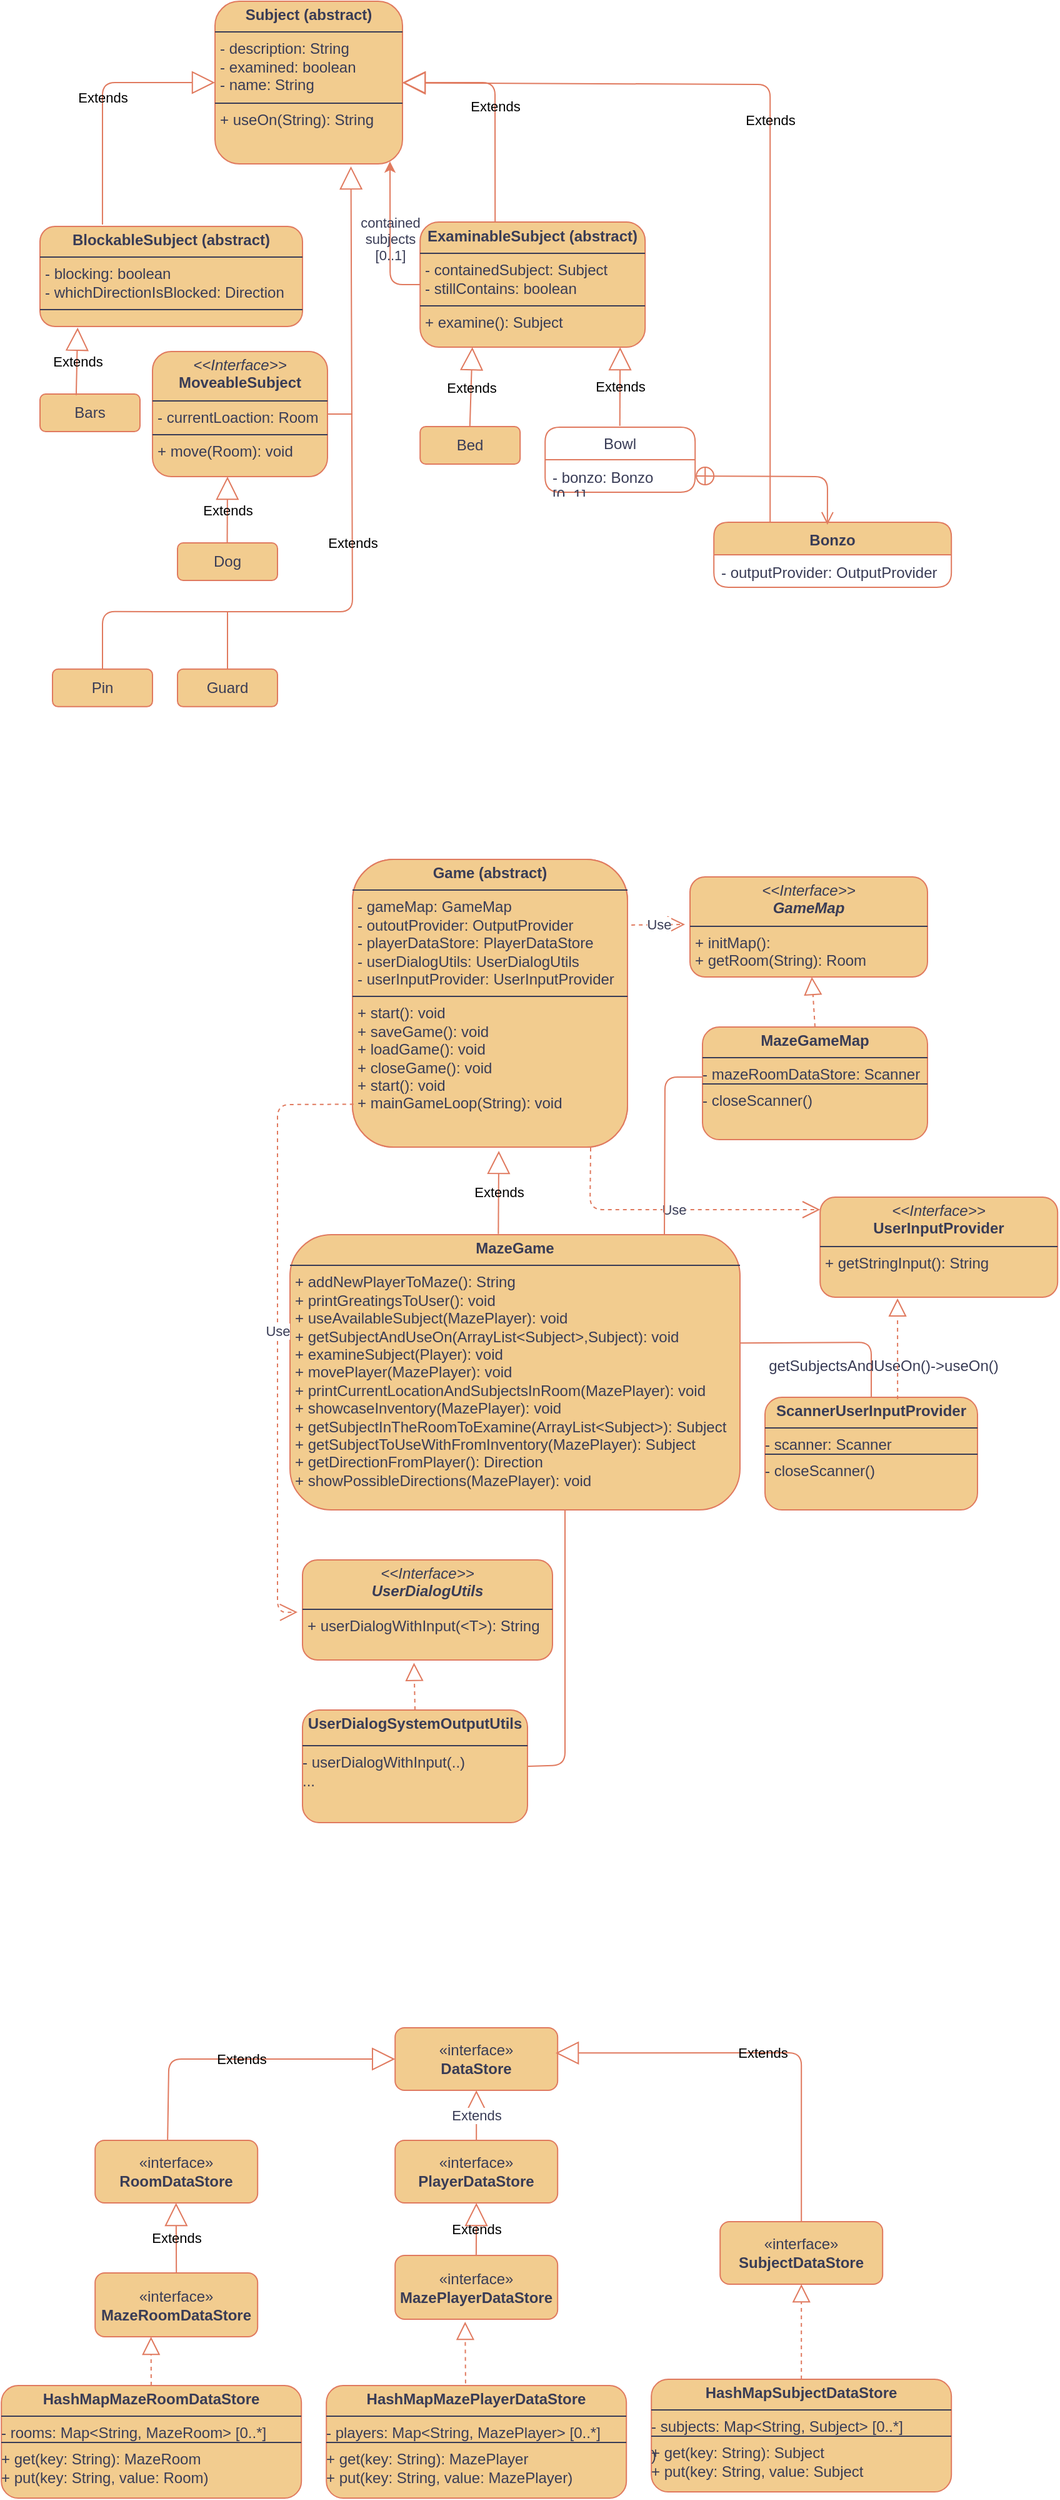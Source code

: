 <mxfile version="24.4.13" type="github">
  <diagram name="Page-1" id="AXgZJmAVB9x7k6VPBPpo">
    <mxGraphModel dx="1659" dy="885" grid="1" gridSize="10" guides="1" tooltips="1" connect="1" arrows="1" fold="1" page="1" pageScale="1" pageWidth="1169" pageHeight="827" math="0" shadow="0">
      <root>
        <mxCell id="0" />
        <mxCell id="1" parent="0" />
        <mxCell id="vj8tvU9fs9zhO4dunw9U-1" value="&lt;p style=&quot;margin:0px;margin-top:4px;text-align:center;&quot;&gt;&lt;b&gt;Subject (abstract)&lt;/b&gt;&lt;br&gt;&lt;/p&gt;&lt;hr size=&quot;1&quot; style=&quot;border-style:solid;&quot;&gt;&lt;p style=&quot;margin:0px;margin-left:4px;&quot;&gt;- description: String&lt;br&gt;- examined: boolean&lt;/p&gt;&lt;p style=&quot;margin:0px;margin-left:4px;&quot;&gt;- name: String&lt;br&gt;&lt;/p&gt;&lt;hr size=&quot;1&quot; style=&quot;border-style:solid;&quot;&gt;&lt;p style=&quot;margin:0px;margin-left:4px;&quot;&gt;+ useOn(String): String&lt;br&gt;&lt;br&gt;&lt;/p&gt;" style="verticalAlign=top;align=left;overflow=fill;html=1;whiteSpace=wrap;rounded=1;labelBackgroundColor=none;fillColor=#F2CC8F;strokeColor=#E07A5F;fontColor=#393C56;" vertex="1" parent="1">
          <mxGeometry x="390" y="170" width="150" height="130" as="geometry" />
        </mxCell>
        <mxCell id="vj8tvU9fs9zhO4dunw9U-2" value="&lt;p style=&quot;margin:0px;margin-top:4px;text-align:center;&quot;&gt;&lt;b&gt;BlockableSubject &lt;/b&gt;&lt;b&gt;(abstract)&lt;/b&gt;&lt;/p&gt;&lt;hr size=&quot;1&quot; style=&quot;border-style:solid;&quot;&gt;&lt;p style=&quot;margin:0px;margin-left:4px;&quot;&gt;- blocking: boolean&lt;br&gt;- whichDirectionIsBlocked: Direction&lt;/p&gt;&lt;hr size=&quot;1&quot; style=&quot;border-style:solid;&quot;&gt;&lt;p style=&quot;margin:0px;margin-left:4px;&quot;&gt;&lt;br&gt;&lt;/p&gt;" style="verticalAlign=top;align=left;overflow=fill;html=1;whiteSpace=wrap;rounded=1;labelBackgroundColor=none;fillColor=#F2CC8F;strokeColor=#E07A5F;fontColor=#393C56;" vertex="1" parent="1">
          <mxGeometry x="250" y="350" width="210" height="80" as="geometry" />
        </mxCell>
        <mxCell id="vj8tvU9fs9zhO4dunw9U-3" value="Extends" style="endArrow=block;endSize=16;endFill=0;html=1;rounded=1;entryX=0;entryY=0.5;entryDx=0;entryDy=0;exitX=0.238;exitY=-0.018;exitDx=0;exitDy=0;exitPerimeter=0;labelBackgroundColor=none;strokeColor=#E07A5F;fontColor=default;" edge="1" parent="1" source="vj8tvU9fs9zhO4dunw9U-2" target="vj8tvU9fs9zhO4dunw9U-1">
          <mxGeometry width="160" relative="1" as="geometry">
            <mxPoint x="320" y="340" as="sourcePoint" />
            <mxPoint x="680" y="340" as="targetPoint" />
            <Array as="points">
              <mxPoint x="300" y="235" />
            </Array>
          </mxGeometry>
        </mxCell>
        <mxCell id="vj8tvU9fs9zhO4dunw9U-4" value="Bars" style="html=1;whiteSpace=wrap;rounded=1;labelBackgroundColor=none;fillColor=#F2CC8F;strokeColor=#E07A5F;fontColor=#393C56;" vertex="1" parent="1">
          <mxGeometry x="250" y="484" width="80" height="30" as="geometry" />
        </mxCell>
        <mxCell id="vj8tvU9fs9zhO4dunw9U-5" value="Dog" style="html=1;whiteSpace=wrap;rounded=1;labelBackgroundColor=none;fillColor=#F2CC8F;strokeColor=#E07A5F;fontColor=#393C56;" vertex="1" parent="1">
          <mxGeometry x="360" y="603" width="80" height="30" as="geometry" />
        </mxCell>
        <mxCell id="vj8tvU9fs9zhO4dunw9U-6" value="Extends" style="endArrow=block;endSize=16;endFill=0;html=1;rounded=1;exitX=0.362;exitY=0.028;exitDx=0;exitDy=0;entryX=0.191;entryY=1.011;entryDx=0;entryDy=0;entryPerimeter=0;exitPerimeter=0;labelBackgroundColor=none;strokeColor=#E07A5F;fontColor=default;" edge="1" parent="1" source="vj8tvU9fs9zhO4dunw9U-4">
          <mxGeometry width="160" relative="1" as="geometry">
            <mxPoint x="289.77" y="484" as="sourcePoint" />
            <mxPoint x="280.11" y="430.88" as="targetPoint" />
          </mxGeometry>
        </mxCell>
        <mxCell id="vj8tvU9fs9zhO4dunw9U-7" value="Extends" style="endArrow=block;endSize=16;endFill=0;html=1;rounded=1;exitX=0.5;exitY=0;exitDx=0;exitDy=0;entryX=0.191;entryY=1.011;entryDx=0;entryDy=0;entryPerimeter=0;labelBackgroundColor=none;strokeColor=#E07A5F;fontColor=default;" edge="1" parent="1">
          <mxGeometry width="160" relative="1" as="geometry">
            <mxPoint x="399.77" y="603" as="sourcePoint" />
            <mxPoint x="400" y="550" as="targetPoint" />
          </mxGeometry>
        </mxCell>
        <mxCell id="vj8tvU9fs9zhO4dunw9U-8" value="&lt;p style=&quot;margin:0px;margin-top:4px;text-align:center;&quot;&gt;&lt;b&gt;ExaminableSubject &lt;/b&gt;&lt;b&gt;(abstract)&lt;/b&gt;&lt;/p&gt;&lt;hr size=&quot;1&quot; style=&quot;border-style:solid;&quot;&gt;&lt;p style=&quot;margin:0px;margin-left:4px;&quot;&gt;- containedSubject: Subject&lt;br&gt;- stillContains: boolean&lt;/p&gt;&lt;hr size=&quot;1&quot; style=&quot;border-style:solid;&quot;&gt;&lt;p style=&quot;margin:0px;margin-left:4px;&quot;&gt;+ examine(): Subject&lt;br&gt;&lt;/p&gt;" style="verticalAlign=top;align=left;overflow=fill;html=1;whiteSpace=wrap;rounded=1;labelBackgroundColor=none;fillColor=#F2CC8F;strokeColor=#E07A5F;fontColor=#393C56;" vertex="1" parent="1">
          <mxGeometry x="554.1" y="346.5" width="180" height="100" as="geometry" />
        </mxCell>
        <mxCell id="vj8tvU9fs9zhO4dunw9U-9" value="Extends" style="endArrow=block;endSize=16;endFill=0;html=1;rounded=1;exitX=0.238;exitY=-0.018;exitDx=0;exitDy=0;exitPerimeter=0;labelBackgroundColor=none;strokeColor=#E07A5F;fontColor=default;" edge="1" parent="1" target="vj8tvU9fs9zhO4dunw9U-1">
          <mxGeometry width="160" relative="1" as="geometry">
            <mxPoint x="614.1" y="346.5" as="sourcePoint" />
            <mxPoint x="574.1" y="231.5" as="targetPoint" />
            <Array as="points">
              <mxPoint x="614" y="235" />
            </Array>
          </mxGeometry>
        </mxCell>
        <mxCell id="vj8tvU9fs9zhO4dunw9U-10" value="Bed" style="html=1;whiteSpace=wrap;rounded=1;labelBackgroundColor=none;fillColor=#F2CC8F;strokeColor=#E07A5F;fontColor=#393C56;" vertex="1" parent="1">
          <mxGeometry x="554.1" y="510" width="80" height="30" as="geometry" />
        </mxCell>
        <mxCell id="vj8tvU9fs9zhO4dunw9U-11" value="Extends" style="endArrow=block;endSize=16;endFill=0;html=1;rounded=1;exitX=0.5;exitY=0;exitDx=0;exitDy=0;entryX=0.232;entryY=1;entryDx=0;entryDy=0;entryPerimeter=0;labelBackgroundColor=none;strokeColor=#E07A5F;fontColor=default;" edge="1" parent="1" target="vj8tvU9fs9zhO4dunw9U-8">
          <mxGeometry width="160" relative="1" as="geometry">
            <mxPoint x="593.87" y="510.5" as="sourcePoint" />
            <mxPoint x="594.1" y="457.5" as="targetPoint" />
          </mxGeometry>
        </mxCell>
        <mxCell id="vj8tvU9fs9zhO4dunw9U-16" value="Extends" style="endArrow=block;endSize=16;endFill=0;html=1;rounded=1;exitX=0.5;exitY=0;exitDx=0;exitDy=0;labelBackgroundColor=none;strokeColor=#E07A5F;fontColor=default;" edge="1" parent="1">
          <mxGeometry width="160" relative="1" as="geometry">
            <mxPoint x="713.87" y="509.5" as="sourcePoint" />
            <mxPoint x="714.1" y="446.5" as="targetPoint" />
          </mxGeometry>
        </mxCell>
        <mxCell id="vj8tvU9fs9zhO4dunw9U-17" value="Bowl" style="swimlane;fontStyle=0;childLayout=stackLayout;horizontal=1;startSize=26;fillColor=none;horizontalStack=0;resizeParent=1;resizeParentMax=0;resizeLast=0;collapsible=1;marginBottom=0;whiteSpace=wrap;html=1;rounded=1;labelBackgroundColor=none;strokeColor=#E07A5F;fontColor=#393C56;" vertex="1" parent="1">
          <mxGeometry x="654.1" y="510.5" width="120" height="52" as="geometry">
            <mxRectangle x="380" y="444" width="70" height="30" as="alternateBounds" />
          </mxGeometry>
        </mxCell>
        <mxCell id="vj8tvU9fs9zhO4dunw9U-18" value="- bonzo: Bonzo [0..1]" style="text;strokeColor=none;fillColor=none;align=left;verticalAlign=top;spacingLeft=4;spacingRight=4;overflow=hidden;rotatable=0;points=[[0,0.5],[1,0.5]];portConstraint=eastwest;whiteSpace=wrap;html=1;rounded=1;labelBackgroundColor=none;fontColor=#393C56;" vertex="1" parent="vj8tvU9fs9zhO4dunw9U-17">
          <mxGeometry y="26" width="120" height="26" as="geometry" />
        </mxCell>
        <mxCell id="vj8tvU9fs9zhO4dunw9U-23" value="Bonzo" style="swimlane;fontStyle=1;align=center;verticalAlign=top;childLayout=stackLayout;horizontal=1;startSize=26;horizontalStack=0;resizeParent=1;resizeParentMax=0;resizeLast=0;collapsible=1;marginBottom=0;whiteSpace=wrap;html=1;rounded=1;labelBackgroundColor=none;fillColor=#F2CC8F;strokeColor=#E07A5F;fontColor=#393C56;" vertex="1" parent="1">
          <mxGeometry x="789.1" y="586.5" width="190" height="52" as="geometry">
            <mxRectangle x="549.1" y="426.5" width="70" height="30" as="alternateBounds" />
          </mxGeometry>
        </mxCell>
        <mxCell id="vj8tvU9fs9zhO4dunw9U-24" value="- outputProvider: OutputProvider" style="text;strokeColor=none;fillColor=none;align=left;verticalAlign=top;spacingLeft=4;spacingRight=4;overflow=hidden;rotatable=0;points=[[0,0.5],[1,0.5]];portConstraint=eastwest;whiteSpace=wrap;html=1;rounded=1;labelBackgroundColor=none;fontColor=#393C56;" vertex="1" parent="vj8tvU9fs9zhO4dunw9U-23">
          <mxGeometry y="26" width="190" height="26" as="geometry" />
        </mxCell>
        <mxCell id="vj8tvU9fs9zhO4dunw9U-28" value="" style="endArrow=open;startArrow=circlePlus;endFill=0;startFill=0;endSize=8;html=1;rounded=1;exitX=1;exitY=0.5;exitDx=0;exitDy=0;entryX=0.478;entryY=0.039;entryDx=0;entryDy=0;entryPerimeter=0;labelBackgroundColor=none;strokeColor=#E07A5F;fontColor=default;" edge="1" parent="1" source="vj8tvU9fs9zhO4dunw9U-18" target="vj8tvU9fs9zhO4dunw9U-23">
          <mxGeometry width="160" relative="1" as="geometry">
            <mxPoint x="334.1" y="616.5" as="sourcePoint" />
            <mxPoint x="494.1" y="616.5" as="targetPoint" />
            <Array as="points">
              <mxPoint x="880" y="550" />
            </Array>
          </mxGeometry>
        </mxCell>
        <mxCell id="vj8tvU9fs9zhO4dunw9U-29" value="Extends" style="endArrow=block;endSize=16;endFill=0;html=1;rounded=1;exitX=0.238;exitY=-0.018;exitDx=0;exitDy=0;exitPerimeter=0;labelBackgroundColor=none;strokeColor=#E07A5F;fontColor=default;" edge="1" parent="1" target="vj8tvU9fs9zhO4dunw9U-1">
          <mxGeometry width="160" relative="1" as="geometry">
            <mxPoint x="834.1" y="586.5" as="sourcePoint" />
            <mxPoint x="574.1" y="231.5" as="targetPoint" />
            <Array as="points">
              <mxPoint x="834.1" y="236.5" />
            </Array>
          </mxGeometry>
        </mxCell>
        <mxCell id="vj8tvU9fs9zhO4dunw9U-30" value="" style="endArrow=classic;html=1;rounded=1;exitX=0;exitY=0.5;exitDx=0;exitDy=0;entryX=0.706;entryY=1.012;entryDx=0;entryDy=0;entryPerimeter=0;labelBackgroundColor=none;strokeColor=#E07A5F;fontColor=default;" edge="1" parent="1" source="vj8tvU9fs9zhO4dunw9U-8">
          <mxGeometry relative="1" as="geometry">
            <mxPoint x="494.1" y="326.5" as="sourcePoint" />
            <mxPoint x="530.0" y="298.06" as="targetPoint" />
            <Array as="points">
              <mxPoint x="530.1" y="396.5" />
            </Array>
          </mxGeometry>
        </mxCell>
        <mxCell id="vj8tvU9fs9zhO4dunw9U-31" value="contained&lt;br&gt;subjects&lt;br&gt;[0..1]" style="edgeLabel;resizable=0;html=1;;align=center;verticalAlign=middle;rounded=1;labelBackgroundColor=none;fontColor=#393C56;" connectable="0" vertex="1" parent="vj8tvU9fs9zhO4dunw9U-30">
          <mxGeometry relative="1" as="geometry" />
        </mxCell>
        <mxCell id="vj8tvU9fs9zhO4dunw9U-32" value="Pin" style="html=1;whiteSpace=wrap;rounded=1;labelBackgroundColor=none;fillColor=#F2CC8F;strokeColor=#E07A5F;fontColor=#393C56;" vertex="1" parent="1">
          <mxGeometry x="260" y="703.92" width="80" height="30" as="geometry" />
        </mxCell>
        <mxCell id="vj8tvU9fs9zhO4dunw9U-33" value="Extends" style="endArrow=block;endSize=16;endFill=0;html=1;rounded=1;entryX=0.725;entryY=1.015;entryDx=0;entryDy=0;entryPerimeter=0;labelBackgroundColor=none;strokeColor=#E07A5F;fontColor=default;" edge="1" parent="1" source="vj8tvU9fs9zhO4dunw9U-32" target="vj8tvU9fs9zhO4dunw9U-1">
          <mxGeometry width="160" relative="1" as="geometry">
            <mxPoint x="300" y="697.92" as="sourcePoint" />
            <mxPoint x="468.45" y="350.0" as="targetPoint" />
            <Array as="points">
              <mxPoint x="300" y="657.92" />
              <mxPoint x="500" y="658" />
            </Array>
          </mxGeometry>
        </mxCell>
        <mxCell id="vj8tvU9fs9zhO4dunw9U-34" value="Guard" style="html=1;whiteSpace=wrap;rounded=1;labelBackgroundColor=none;fillColor=#F2CC8F;strokeColor=#E07A5F;fontColor=#393C56;" vertex="1" parent="1">
          <mxGeometry x="360" y="703.92" width="80" height="30" as="geometry" />
        </mxCell>
        <mxCell id="vj8tvU9fs9zhO4dunw9U-36" value="" style="endArrow=none;html=1;rounded=1;labelBackgroundColor=none;strokeColor=#E07A5F;fontColor=default;" edge="1" parent="1">
          <mxGeometry width="50" height="50" relative="1" as="geometry">
            <mxPoint x="400" y="703.92" as="sourcePoint" />
            <mxPoint x="400" y="657.92" as="targetPoint" />
          </mxGeometry>
        </mxCell>
        <mxCell id="vj8tvU9fs9zhO4dunw9U-41" value="&lt;p style=&quot;margin:0px;margin-top:4px;text-align:center;&quot;&gt;&lt;i&gt;&amp;lt;&amp;lt;Interface&amp;gt;&amp;gt;&lt;/i&gt;&lt;br&gt;&lt;b&gt;MoveableSubject&lt;/b&gt;&lt;br&gt;&lt;/p&gt;&lt;hr size=&quot;1&quot; style=&quot;border-style:solid;&quot;&gt;&lt;p style=&quot;margin:0px;margin-left:4px;&quot;&gt;- currentLoaction: Room&lt;br&gt;&lt;/p&gt;&lt;hr size=&quot;1&quot; style=&quot;border-style:solid;&quot;&gt;&lt;p style=&quot;margin:0px;margin-left:4px;&quot;&gt;+ move(Room): void&lt;br&gt;&lt;/p&gt;" style="verticalAlign=top;align=left;overflow=fill;html=1;whiteSpace=wrap;rounded=1;labelBackgroundColor=none;fillColor=#F2CC8F;strokeColor=#E07A5F;fontColor=#393C56;" vertex="1" parent="1">
          <mxGeometry x="340" y="450" width="140" height="100" as="geometry" />
        </mxCell>
        <mxCell id="vj8tvU9fs9zhO4dunw9U-43" value="" style="endArrow=none;html=1;rounded=1;labelBackgroundColor=none;strokeColor=#E07A5F;fontColor=default;" edge="1" parent="1">
          <mxGeometry width="50" height="50" relative="1" as="geometry">
            <mxPoint x="480" y="500" as="sourcePoint" />
            <mxPoint x="500" y="500" as="targetPoint" />
          </mxGeometry>
        </mxCell>
        <mxCell id="vj8tvU9fs9zhO4dunw9U-44" value="&lt;p style=&quot;margin:0px;margin-top:4px;text-align:center;&quot;&gt;&lt;b&gt;MazeGame&lt;/b&gt;&lt;/p&gt;&lt;hr size=&quot;1&quot; style=&quot;border-style:solid;&quot;&gt;&lt;p style=&quot;margin:0px;margin-left:4px;&quot;&gt;+ addNewPlayerToMaze(): String&lt;br&gt;+ printGreatingsToUser(): void&lt;br&gt;+ useAvailableSubject(MazePlayer): void&lt;br&gt;&lt;/p&gt;&lt;p style=&quot;margin:0px;margin-left:4px;&quot;&gt;+ getSubjectAndUseOn(ArrayList&amp;lt;Subject&amp;gt;,Subject): void&lt;br&gt;+ examineSubject(Player): void&lt;/p&gt;&lt;p style=&quot;margin:0px;margin-left:4px;&quot;&gt;+ movePlayer(MazePlayer): void&lt;br&gt;+ printCurrentLocationAndSubjectsInRoom(MazePlayer): void&lt;br&gt;+ showcaseInventory(MazePlayer): void&lt;br&gt;+ getSubjectInTheRoomToExamine(ArrayList&amp;lt;Subject&amp;gt;): Subject&lt;br&gt;+ getSubjectToUseWithFromInventory(MazePlayer): Subject&lt;br&gt;+ getDirectionFromPlayer(): Direction&lt;br&gt;+ showPossibleDirections(MazePlayer): void&lt;br&gt;&lt;/p&gt;" style="verticalAlign=top;align=left;overflow=fill;html=1;whiteSpace=wrap;rounded=1;labelBackgroundColor=none;fillColor=#F2CC8F;strokeColor=#E07A5F;fontColor=#393C56;" vertex="1" parent="1">
          <mxGeometry x="450" y="1156" width="360" height="220" as="geometry" />
        </mxCell>
        <mxCell id="vj8tvU9fs9zhO4dunw9U-45" value="&lt;p style=&quot;margin:0px;margin-top:4px;text-align:center;&quot;&gt;&lt;b&gt;Game (abstract)&lt;br&gt;&lt;/b&gt;&lt;/p&gt;&lt;hr size=&quot;1&quot; style=&quot;border-style:solid;&quot;&gt;&lt;p style=&quot;margin:0px;margin-left:4px;&quot;&gt;- gameMap: GameMap&lt;br&gt;- outoutProvider: OutputProvider&lt;/p&gt;&lt;p style=&quot;margin:0px;margin-left:4px;&quot;&gt;- playerDataStore: PlayerDataStore&lt;/p&gt;&lt;p style=&quot;margin:0px;margin-left:4px;&quot;&gt;- userDialogUtils: UserDialogUtils&lt;br&gt;- userInputProvider: UserInputProvider&lt;/p&gt;&lt;hr size=&quot;1&quot; style=&quot;border-style:solid;&quot;&gt;&lt;p style=&quot;margin:0px;margin-left:4px;&quot;&gt;+ start(): void&lt;/p&gt;&lt;p style=&quot;margin:0px;margin-left:4px;&quot;&gt;+ saveGame(): void&lt;/p&gt;&lt;p style=&quot;margin:0px;margin-left:4px;&quot;&gt;+ loadGame(): void&lt;/p&gt;&lt;p style=&quot;margin:0px;margin-left:4px;&quot;&gt;+ closeGame(): void&lt;/p&gt;&lt;p style=&quot;margin:0px;margin-left:4px;&quot;&gt;+ start(): void&lt;/p&gt;&lt;p style=&quot;margin:0px;margin-left:4px;&quot;&gt;&lt;/p&gt;&lt;p style=&quot;margin:0px;margin-left:4px;&quot;&gt;+ mainGameLoop(String): void &lt;br&gt;&lt;/p&gt;&lt;p style=&quot;margin:0px;margin-left:4px;&quot;&gt;&lt;br&gt;&lt;/p&gt;" style="verticalAlign=top;align=left;overflow=fill;html=1;whiteSpace=wrap;rounded=1;labelBackgroundColor=none;fillColor=#F2CC8F;strokeColor=#E07A5F;fontColor=#393C56;" vertex="1" parent="1">
          <mxGeometry x="500" y="856" width="220" height="230" as="geometry" />
        </mxCell>
        <mxCell id="vj8tvU9fs9zhO4dunw9U-46" value="Extends" style="endArrow=block;endSize=16;endFill=0;html=1;rounded=1;exitX=0.463;exitY=-0.003;exitDx=0;exitDy=0;entryX=0.532;entryY=1.013;entryDx=0;entryDy=0;entryPerimeter=0;exitPerimeter=0;labelBackgroundColor=none;strokeColor=#E07A5F;fontColor=default;" edge="1" parent="1" source="vj8tvU9fs9zhO4dunw9U-44" target="vj8tvU9fs9zhO4dunw9U-47">
          <mxGeometry width="160" relative="1" as="geometry">
            <mxPoint x="629.44" y="1156" as="sourcePoint" />
            <mxPoint x="630.55" y="1101.88" as="targetPoint" />
          </mxGeometry>
        </mxCell>
        <mxCell id="vj8tvU9fs9zhO4dunw9U-47" value="&lt;p style=&quot;margin:0px;margin-top:4px;text-align:center;&quot;&gt;&lt;b&gt;Game (abstract)&lt;br&gt;&lt;/b&gt;&lt;/p&gt;&lt;hr size=&quot;1&quot; style=&quot;border-style:solid;&quot;&gt;&lt;p style=&quot;margin:0px;margin-left:4px;&quot;&gt;- gameMap: GameMap&lt;br&gt;- outoutProvider: OutputProvider&lt;/p&gt;&lt;p style=&quot;margin:0px;margin-left:4px;&quot;&gt;- playerDataStore: PlayerDataStore&lt;/p&gt;&lt;p style=&quot;margin:0px;margin-left:4px;&quot;&gt;- userDialogUtils: UserDialogUtils&lt;br&gt;- userInputProvider: UserInputProvider&lt;/p&gt;&lt;hr size=&quot;1&quot; style=&quot;border-style:solid;&quot;&gt;&lt;p style=&quot;margin:0px;margin-left:4px;&quot;&gt;+ start(): void&lt;/p&gt;&lt;p style=&quot;margin:0px;margin-left:4px;&quot;&gt;+ saveGame(): void&lt;/p&gt;&lt;p style=&quot;margin:0px;margin-left:4px;&quot;&gt;+ loadGame(): void&lt;/p&gt;&lt;p style=&quot;margin:0px;margin-left:4px;&quot;&gt;+ closeGame(): void&lt;/p&gt;&lt;p style=&quot;margin:0px;margin-left:4px;&quot;&gt;+ start(): void&lt;/p&gt;&lt;p style=&quot;margin:0px;margin-left:4px;&quot;&gt;&lt;/p&gt;&lt;p style=&quot;margin:0px;margin-left:4px;&quot;&gt;+ mainGameLoop(String): void &lt;br&gt;&lt;/p&gt;&lt;p style=&quot;margin:0px;margin-left:4px;&quot;&gt;&lt;br&gt;&lt;/p&gt;" style="verticalAlign=top;align=left;overflow=fill;html=1;whiteSpace=wrap;rounded=1;labelBackgroundColor=none;fillColor=#F2CC8F;strokeColor=#E07A5F;fontColor=#393C56;" vertex="1" parent="1">
          <mxGeometry x="500" y="856" width="220" height="230" as="geometry" />
        </mxCell>
        <mxCell id="vj8tvU9fs9zhO4dunw9U-52" value="&lt;p style=&quot;margin:0px;margin-top:4px;text-align:center;&quot;&gt;&lt;b&gt;ScannerUserInputProvider&lt;br&gt;&lt;/b&gt;&lt;/p&gt;&lt;hr size=&quot;1&quot; style=&quot;border-style:solid;&quot;&gt;&lt;div style=&quot;height:2px;&quot;&gt;- scanner: Scanner&lt;/div&gt;&lt;div style=&quot;height:2px;&quot;&gt;&lt;br&gt;&lt;/div&gt;&lt;div style=&quot;height:2px;&quot;&gt;&lt;br&gt;&lt;/div&gt;&lt;div style=&quot;height:2px;&quot;&gt;&lt;br&gt;&lt;/div&gt;&lt;hr size=&quot;1&quot; style=&quot;border-style:solid;&quot;&gt;&lt;div style=&quot;height:2px;&quot;&gt;- closeScanner()&lt;br&gt;&lt;/div&gt;" style="verticalAlign=top;align=left;overflow=fill;html=1;whiteSpace=wrap;strokeColor=#E07A5F;fontColor=#393C56;fillColor=#F2CC8F;rounded=1;" vertex="1" parent="1">
          <mxGeometry x="830" y="1286" width="170" height="90" as="geometry" />
        </mxCell>
        <mxCell id="vj8tvU9fs9zhO4dunw9U-55" value="" style="endArrow=none;html=1;rounded=1;strokeColor=#E07A5F;fontColor=#393C56;fillColor=#F2CC8F;entryX=0.999;entryY=0.394;entryDx=0;entryDy=0;entryPerimeter=0;exitX=0.5;exitY=0;exitDx=0;exitDy=0;" edge="1" parent="1" source="vj8tvU9fs9zhO4dunw9U-52" target="vj8tvU9fs9zhO4dunw9U-44">
          <mxGeometry width="50" height="50" relative="1" as="geometry">
            <mxPoint x="670" y="1556" as="sourcePoint" />
            <mxPoint x="720" y="1506" as="targetPoint" />
            <Array as="points">
              <mxPoint x="915" y="1242" />
            </Array>
          </mxGeometry>
        </mxCell>
        <mxCell id="vj8tvU9fs9zhO4dunw9U-56" value="getSubjectsAndUseOn()-&amp;gt;useOn()" style="text;html=1;align=center;verticalAlign=middle;whiteSpace=wrap;rounded=0;fontColor=#393C56;" vertex="1" parent="1">
          <mxGeometry x="820" y="1246" width="210" height="30" as="geometry" />
        </mxCell>
        <mxCell id="vj8tvU9fs9zhO4dunw9U-57" value="&lt;p style=&quot;margin:0px;margin-top:4px;text-align:center;&quot;&gt;&lt;b&gt;UserDialogSystemOutputUtils&lt;br&gt;&lt;/b&gt;&lt;/p&gt;&lt;div style=&quot;height:2px;&quot;&gt;&lt;br&gt;&lt;/div&gt;&lt;div style=&quot;height:2px;&quot;&gt;&lt;br&gt;&lt;/div&gt;&lt;hr size=&quot;1&quot; style=&quot;border-style:solid;&quot;&gt;&lt;div style=&quot;height:2px;&quot;&gt;- userDialogWithInput(..)&lt;br&gt;...&lt;br&gt;&lt;/div&gt;" style="verticalAlign=top;align=left;overflow=fill;html=1;whiteSpace=wrap;strokeColor=#E07A5F;fontColor=#393C56;fillColor=#F2CC8F;rounded=1;" vertex="1" parent="1">
          <mxGeometry x="460" y="1536" width="180" height="90" as="geometry" />
        </mxCell>
        <mxCell id="vj8tvU9fs9zhO4dunw9U-58" value="&lt;p style=&quot;margin:0px;margin-top:4px;text-align:center;&quot;&gt;&lt;i&gt;&amp;lt;&amp;lt;Interface&amp;gt;&amp;gt;&lt;br&gt;&lt;/i&gt;&lt;b&gt;UserInputProvider&lt;/b&gt;&lt;/p&gt;&lt;hr size=&quot;1&quot; style=&quot;border-style:solid;&quot;&gt;&lt;p style=&quot;margin:0px;margin-left:4px;&quot;&gt;+ getStringInput(): String&lt;br&gt;&lt;br&gt;&lt;/p&gt;" style="verticalAlign=top;align=left;overflow=fill;html=1;whiteSpace=wrap;rounded=1;strokeColor=#E07A5F;fontColor=#393C56;fillColor=#F2CC8F;" vertex="1" parent="1">
          <mxGeometry x="874.1" y="1126" width="190" height="80" as="geometry" />
        </mxCell>
        <mxCell id="vj8tvU9fs9zhO4dunw9U-59" value="" style="endArrow=block;dashed=1;endFill=0;endSize=12;html=1;rounded=1;strokeColor=#E07A5F;fontColor=#393C56;fillColor=#F2CC8F;exitX=0.624;exitY=0.016;exitDx=0;exitDy=0;exitPerimeter=0;entryX=0.326;entryY=1.011;entryDx=0;entryDy=0;entryPerimeter=0;" edge="1" parent="1" source="vj8tvU9fs9zhO4dunw9U-52" target="vj8tvU9fs9zhO4dunw9U-58">
          <mxGeometry width="160" relative="1" as="geometry">
            <mxPoint x="840" y="1276" as="sourcePoint" />
            <mxPoint x="1000" y="1276" as="targetPoint" />
          </mxGeometry>
        </mxCell>
        <mxCell id="vj8tvU9fs9zhO4dunw9U-60" value="&lt;p style=&quot;margin:0px;margin-top:4px;text-align:center;&quot;&gt;&lt;i&gt;&amp;lt;&amp;lt;Interface&amp;gt;&amp;gt;&lt;br&gt;&lt;b&gt;UserDialogUtils&lt;br&gt;&lt;/b&gt;&lt;/i&gt;&lt;b&gt;&lt;/b&gt;&lt;/p&gt;&lt;hr size=&quot;1&quot; style=&quot;border-style:solid;&quot;&gt;&lt;p style=&quot;margin:0px;margin-left:4px;&quot;&gt;+ userDialogWithInput(&amp;lt;T&amp;gt;): String&lt;br&gt;&lt;br&gt;&lt;/p&gt;" style="verticalAlign=top;align=left;overflow=fill;html=1;whiteSpace=wrap;rounded=1;strokeColor=#E07A5F;fontColor=#393C56;fillColor=#F2CC8F;" vertex="1" parent="1">
          <mxGeometry x="460" y="1416" width="200" height="80" as="geometry" />
        </mxCell>
        <mxCell id="vj8tvU9fs9zhO4dunw9U-61" value="" style="endArrow=block;dashed=1;endFill=0;endSize=12;html=1;rounded=1;strokeColor=#E07A5F;fontColor=#393C56;fillColor=#F2CC8F;exitX=0.5;exitY=0;exitDx=0;exitDy=0;entryX=0.446;entryY=1.028;entryDx=0;entryDy=0;entryPerimeter=0;" edge="1" parent="1" source="vj8tvU9fs9zhO4dunw9U-57" target="vj8tvU9fs9zhO4dunw9U-60">
          <mxGeometry width="160" relative="1" as="geometry">
            <mxPoint x="540.5" y="1564" as="sourcePoint" />
            <mxPoint x="540" y="1506" as="targetPoint" />
          </mxGeometry>
        </mxCell>
        <mxCell id="vj8tvU9fs9zhO4dunw9U-62" value="" style="endArrow=none;html=1;rounded=1;strokeColor=#E07A5F;fontColor=#393C56;fillColor=#F2CC8F;exitX=1;exitY=0.5;exitDx=0;exitDy=0;" edge="1" parent="1" source="vj8tvU9fs9zhO4dunw9U-57">
          <mxGeometry width="50" height="50" relative="1" as="geometry">
            <mxPoint x="900" y="1466" as="sourcePoint" />
            <mxPoint x="670" y="1376" as="targetPoint" />
            <Array as="points">
              <mxPoint x="670" y="1580" />
            </Array>
          </mxGeometry>
        </mxCell>
        <mxCell id="vj8tvU9fs9zhO4dunw9U-63" value="&lt;p style=&quot;margin:0px;margin-top:4px;text-align:center;&quot;&gt;&lt;b&gt;MazeGameMap&lt;br&gt;&lt;/b&gt;&lt;/p&gt;&lt;hr size=&quot;1&quot; style=&quot;border-style:solid;&quot;&gt;&lt;div style=&quot;height:2px;&quot;&gt;- mazeRoomDataStore: Scanner&lt;/div&gt;&lt;div style=&quot;height:2px;&quot;&gt;&lt;br&gt;&lt;/div&gt;&lt;div style=&quot;height:2px;&quot;&gt;&lt;br&gt;&lt;/div&gt;&lt;div style=&quot;height:2px;&quot;&gt;&lt;br&gt;&lt;/div&gt;&lt;hr size=&quot;1&quot; style=&quot;border-style:solid;&quot;&gt;&lt;div style=&quot;height:2px;&quot;&gt;- closeScanner()&lt;br&gt;&lt;/div&gt;" style="verticalAlign=top;align=left;overflow=fill;html=1;whiteSpace=wrap;strokeColor=#E07A5F;fontColor=#393C56;fillColor=#F2CC8F;rounded=1;" vertex="1" parent="1">
          <mxGeometry x="780" y="990" width="180" height="90" as="geometry" />
        </mxCell>
        <mxCell id="vj8tvU9fs9zhO4dunw9U-64" value="Use" style="endArrow=open;endSize=12;dashed=1;html=1;rounded=1;strokeColor=#E07A5F;fontColor=#393C56;fillColor=#F2CC8F;exitX=0.866;exitY=1.002;exitDx=0;exitDy=0;exitPerimeter=0;" edge="1" parent="1" source="vj8tvU9fs9zhO4dunw9U-47">
          <mxGeometry width="160" relative="1" as="geometry">
            <mxPoint x="690" y="1136" as="sourcePoint" />
            <mxPoint x="874.1" y="1136" as="targetPoint" />
            <Array as="points">
              <mxPoint x="690" y="1136" />
            </Array>
          </mxGeometry>
        </mxCell>
        <mxCell id="vj8tvU9fs9zhO4dunw9U-66" value="Use" style="endArrow=open;endSize=12;dashed=1;html=1;rounded=1;strokeColor=#E07A5F;fontColor=#393C56;fillColor=#F2CC8F;exitX=0.004;exitY=0.851;exitDx=0;exitDy=0;exitPerimeter=0;entryX=-0.02;entryY=0.522;entryDx=0;entryDy=0;entryPerimeter=0;" edge="1" parent="1" source="vj8tvU9fs9zhO4dunw9U-47" target="vj8tvU9fs9zhO4dunw9U-60">
          <mxGeometry width="160" relative="1" as="geometry">
            <mxPoint x="550" y="1386" as="sourcePoint" />
            <mxPoint x="440" y="1416" as="targetPoint" />
            <Array as="points">
              <mxPoint x="440" y="1052" />
              <mxPoint x="440" y="1458" />
            </Array>
          </mxGeometry>
        </mxCell>
        <mxCell id="vj8tvU9fs9zhO4dunw9U-67" value="&lt;p style=&quot;margin:0px;margin-top:4px;text-align:center;&quot;&gt;&lt;i&gt;&amp;lt;&amp;lt;Interface&amp;gt;&amp;gt;&lt;br&gt;&lt;b&gt;GameMap&lt;br&gt;&lt;/b&gt;&lt;/i&gt;&lt;/p&gt;&lt;hr size=&quot;1&quot; style=&quot;border-style:solid;&quot;&gt;&lt;p style=&quot;margin:0px;margin-left:4px;&quot;&gt;+ initMap(): &lt;br&gt;&lt;/p&gt;&lt;p style=&quot;margin:0px;margin-left:4px;&quot;&gt;+ getRoom(String): Room&lt;br&gt;&lt;/p&gt;&lt;p style=&quot;margin:0px;margin-left:4px;&quot;&gt;&lt;br&gt;&lt;br&gt;&lt;/p&gt;" style="verticalAlign=top;align=left;overflow=fill;html=1;whiteSpace=wrap;rounded=1;strokeColor=#E07A5F;fontColor=#393C56;fillColor=#F2CC8F;" vertex="1" parent="1">
          <mxGeometry x="770" y="870" width="190" height="80" as="geometry" />
        </mxCell>
        <mxCell id="vj8tvU9fs9zhO4dunw9U-68" value="Use" style="endArrow=open;endSize=12;dashed=1;html=1;rounded=1;strokeColor=#E07A5F;fontColor=#393C56;fillColor=#F2CC8F;entryX=-0.021;entryY=0.475;entryDx=0;entryDy=0;entryPerimeter=0;exitX=1.014;exitY=0.228;exitDx=0;exitDy=0;exitPerimeter=0;" edge="1" parent="1" source="vj8tvU9fs9zhO4dunw9U-47" target="vj8tvU9fs9zhO4dunw9U-67">
          <mxGeometry width="160" relative="1" as="geometry">
            <mxPoint x="890" y="970" as="sourcePoint" />
            <mxPoint x="1050" y="970" as="targetPoint" />
          </mxGeometry>
        </mxCell>
        <mxCell id="vj8tvU9fs9zhO4dunw9U-69" value="" style="endArrow=block;dashed=1;endFill=0;endSize=12;html=1;rounded=1;strokeColor=#E07A5F;fontColor=#393C56;fillColor=#F2CC8F;exitX=0.5;exitY=0;exitDx=0;exitDy=0;" edge="1" parent="1" source="vj8tvU9fs9zhO4dunw9U-63" target="vj8tvU9fs9zhO4dunw9U-67">
          <mxGeometry width="160" relative="1" as="geometry">
            <mxPoint x="865" y="990" as="sourcePoint" />
            <mxPoint x="864.75" y="950" as="targetPoint" />
          </mxGeometry>
        </mxCell>
        <mxCell id="vj8tvU9fs9zhO4dunw9U-71" value="" style="endArrow=none;html=1;rounded=1;strokeColor=#E07A5F;fontColor=#393C56;fillColor=#F2CC8F;entryX=0;entryY=0.444;entryDx=0;entryDy=0;entryPerimeter=0;exitX=0.832;exitY=0;exitDx=0;exitDy=0;exitPerimeter=0;" edge="1" parent="1" source="vj8tvU9fs9zhO4dunw9U-44" target="vj8tvU9fs9zhO4dunw9U-63">
          <mxGeometry width="50" height="50" relative="1" as="geometry">
            <mxPoint x="770" y="1130" as="sourcePoint" />
            <mxPoint x="820" y="1080" as="targetPoint" />
            <Array as="points">
              <mxPoint x="750" y="1030" />
            </Array>
          </mxGeometry>
        </mxCell>
        <mxCell id="vj8tvU9fs9zhO4dunw9U-72" value="&lt;p style=&quot;margin:0px;margin-top:4px;text-align:center;&quot;&gt;&lt;b&gt;HashMapMazeRoomDataStore&lt;br&gt;&lt;/b&gt;&lt;/p&gt;&lt;hr size=&quot;1&quot; style=&quot;border-style:solid;&quot;&gt;&lt;div style=&quot;height:2px;&quot;&gt;- rooms: Map&amp;lt;String, MazeRoom&amp;gt; [0..*]&lt;/div&gt;&lt;div style=&quot;height:2px;&quot;&gt;&lt;br&gt;&lt;/div&gt;&lt;div style=&quot;height:2px;&quot;&gt;&lt;br&gt;&lt;/div&gt;&lt;div style=&quot;height:2px;&quot;&gt;&lt;br&gt;&lt;/div&gt;&lt;hr size=&quot;1&quot; style=&quot;border-style:solid;&quot;&gt;&lt;div style=&quot;height:2px;&quot;&gt;+ get(key: String): MazeRoom&lt;br&gt;+ put(key: String, value: Room)&lt;br&gt;&lt;/div&gt;" style="verticalAlign=top;align=left;overflow=fill;html=1;whiteSpace=wrap;strokeColor=#E07A5F;fontColor=#393C56;fillColor=#F2CC8F;rounded=1;" vertex="1" parent="1">
          <mxGeometry x="219.1" y="2076" width="240" height="90" as="geometry" />
        </mxCell>
        <mxCell id="vj8tvU9fs9zhO4dunw9U-73" value="&lt;p style=&quot;margin:0px;margin-top:4px;text-align:center;&quot;&gt;&lt;b&gt;HashMapSubjectDataStore&lt;br&gt;&lt;/b&gt;&lt;/p&gt;&lt;hr size=&quot;1&quot; style=&quot;border-style:solid;&quot;&gt;&lt;div style=&quot;height:2px;&quot;&gt;- subjects: Map&amp;lt;String, Subject&amp;gt; [0..*]&lt;/div&gt;&lt;div style=&quot;height:2px;&quot;&gt;&lt;br&gt;&lt;/div&gt;&lt;div style=&quot;height:2px;&quot;&gt;&lt;br&gt;&lt;/div&gt;&lt;div style=&quot;height:2px;&quot;&gt;&lt;br&gt;&lt;/div&gt;&lt;hr size=&quot;1&quot; style=&quot;border-style:solid;&quot;&gt;&lt;div style=&quot;height:2px;&quot;&gt;+ get(key: String): Subject&lt;br&gt;+ put(key: String, value: Subject&lt;/div&gt;&lt;div style=&quot;height:2px;&quot;&gt;)&lt;br&gt;&lt;/div&gt;" style="verticalAlign=top;align=left;overflow=fill;html=1;whiteSpace=wrap;strokeColor=#E07A5F;fontColor=#393C56;fillColor=#F2CC8F;rounded=1;" vertex="1" parent="1">
          <mxGeometry x="739.1" y="2071" width="240" height="90" as="geometry" />
        </mxCell>
        <mxCell id="vj8tvU9fs9zhO4dunw9U-74" value="«interface»&lt;br&gt;&lt;b&gt;MazeRoomDataStore&lt;/b&gt;" style="html=1;whiteSpace=wrap;rounded=1;strokeColor=#E07A5F;fontColor=#393C56;fillColor=#F2CC8F;" vertex="1" parent="1">
          <mxGeometry x="294.1" y="1986" width="130" height="51" as="geometry" />
        </mxCell>
        <mxCell id="vj8tvU9fs9zhO4dunw9U-75" value="«interface»&lt;br&gt;&lt;b&gt;RoomDataStore&lt;/b&gt;" style="html=1;whiteSpace=wrap;rounded=1;strokeColor=#E07A5F;fontColor=#393C56;fillColor=#F2CC8F;" vertex="1" parent="1">
          <mxGeometry x="294.1" y="1880" width="130" height="50" as="geometry" />
        </mxCell>
        <mxCell id="vj8tvU9fs9zhO4dunw9U-76" value="«interface»&lt;br&gt;&lt;b&gt;DataStore&lt;/b&gt;" style="html=1;whiteSpace=wrap;rounded=1;strokeColor=#E07A5F;fontColor=#393C56;fillColor=#F2CC8F;" vertex="1" parent="1">
          <mxGeometry x="534.1" y="1790" width="130" height="50" as="geometry" />
        </mxCell>
        <mxCell id="vj8tvU9fs9zhO4dunw9U-77" value="«interface»&lt;br&gt;&lt;div&gt;&lt;b&gt;SubjectDataStore&lt;/b&gt;&lt;/div&gt;" style="html=1;whiteSpace=wrap;rounded=1;strokeColor=#E07A5F;fontColor=#393C56;fillColor=#F2CC8F;" vertex="1" parent="1">
          <mxGeometry x="794.1" y="1945" width="130" height="50" as="geometry" />
        </mxCell>
        <mxCell id="vj8tvU9fs9zhO4dunw9U-78" value="Extends" style="endArrow=block;endSize=16;endFill=0;html=1;rounded=1;exitX=0.5;exitY=0;exitDx=0;exitDy=0;entryX=0.532;entryY=1.013;entryDx=0;entryDy=0;entryPerimeter=0;labelBackgroundColor=none;strokeColor=#E07A5F;fontColor=default;" edge="1" parent="1" source="vj8tvU9fs9zhO4dunw9U-74">
          <mxGeometry width="160" relative="1" as="geometry">
            <mxPoint x="358.85" y="1996" as="sourcePoint" />
            <mxPoint x="358.85" y="1930" as="targetPoint" />
          </mxGeometry>
        </mxCell>
        <mxCell id="vj8tvU9fs9zhO4dunw9U-79" value="Extends" style="endArrow=block;endSize=16;endFill=0;html=1;rounded=1;exitX=0.446;exitY=0.01;exitDx=0;exitDy=0;entryX=0;entryY=0.5;entryDx=0;entryDy=0;labelBackgroundColor=none;strokeColor=#E07A5F;fontColor=default;exitPerimeter=0;" edge="1" parent="1" source="vj8tvU9fs9zhO4dunw9U-75" target="vj8tvU9fs9zhO4dunw9U-76">
          <mxGeometry width="160" relative="1" as="geometry">
            <mxPoint x="353.45" y="1880" as="sourcePoint" />
            <mxPoint x="353.2" y="1824" as="targetPoint" />
            <Array as="points">
              <mxPoint x="353.1" y="1815" />
            </Array>
          </mxGeometry>
        </mxCell>
        <mxCell id="vj8tvU9fs9zhO4dunw9U-80" value="" style="endArrow=block;dashed=1;endFill=0;endSize=12;html=1;rounded=1;strokeColor=#E07A5F;fontColor=#393C56;fillColor=#F2CC8F;entryX=0.344;entryY=1;entryDx=0;entryDy=0;entryPerimeter=0;" edge="1" parent="1" source="vj8tvU9fs9zhO4dunw9U-72" target="vj8tvU9fs9zhO4dunw9U-74">
          <mxGeometry width="160" relative="1" as="geometry">
            <mxPoint x="359.6" y="2075" as="sourcePoint" />
            <mxPoint x="358.6" y="2037" as="targetPoint" />
          </mxGeometry>
        </mxCell>
        <mxCell id="vj8tvU9fs9zhO4dunw9U-81" value="" style="endArrow=block;dashed=1;endFill=0;endSize=12;html=1;rounded=1;strokeColor=#E07A5F;fontColor=#393C56;fillColor=#F2CC8F;entryX=0.5;entryY=1;entryDx=0;entryDy=0;exitX=0.5;exitY=0;exitDx=0;exitDy=0;" edge="1" parent="1" source="vj8tvU9fs9zhO4dunw9U-73" target="vj8tvU9fs9zhO4dunw9U-77">
          <mxGeometry width="160" relative="1" as="geometry">
            <mxPoint x="838.2" y="2071" as="sourcePoint" />
            <mxPoint x="838.2" y="2032" as="targetPoint" />
          </mxGeometry>
        </mxCell>
        <mxCell id="vj8tvU9fs9zhO4dunw9U-82" value="Extends" style="endArrow=block;endSize=16;endFill=0;html=1;rounded=1;labelBackgroundColor=none;strokeColor=#E07A5F;fontColor=default;entryX=0.988;entryY=0.404;entryDx=0;entryDy=0;entryPerimeter=0;" edge="1" parent="1" source="vj8tvU9fs9zhO4dunw9U-77" target="vj8tvU9fs9zhO4dunw9U-76">
          <mxGeometry width="160" relative="1" as="geometry">
            <mxPoint x="859.1" y="1945" as="sourcePoint" />
            <mxPoint x="759.1" y="1810" as="targetPoint" />
            <Array as="points">
              <mxPoint x="859.1" y="1810" />
            </Array>
          </mxGeometry>
        </mxCell>
        <mxCell id="vj8tvU9fs9zhO4dunw9U-83" value="&lt;p style=&quot;margin:0px;margin-top:4px;text-align:center;&quot;&gt;&lt;b&gt;HashMapMazePlayerDataStore&lt;br&gt;&lt;/b&gt;&lt;/p&gt;&lt;hr size=&quot;1&quot; style=&quot;border-style:solid;&quot;&gt;&lt;div style=&quot;height:2px;&quot;&gt;- players: Map&amp;lt;String, MazePlayer&amp;gt; [0..*]&lt;/div&gt;&lt;div style=&quot;height:2px;&quot;&gt;&lt;br&gt;&lt;/div&gt;&lt;div style=&quot;height:2px;&quot;&gt;&lt;br&gt;&lt;/div&gt;&lt;div style=&quot;height:2px;&quot;&gt;&lt;br&gt;&lt;/div&gt;&lt;hr size=&quot;1&quot; style=&quot;border-style:solid;&quot;&gt;&lt;div style=&quot;height:2px;&quot;&gt;+ get(key: String): MazePlayer&lt;br&gt;+ put(key: String, value: MazePlayer)&lt;br&gt;&lt;/div&gt;" style="verticalAlign=top;align=left;overflow=fill;html=1;whiteSpace=wrap;strokeColor=#E07A5F;fontColor=#393C56;fillColor=#F2CC8F;rounded=1;" vertex="1" parent="1">
          <mxGeometry x="479.1" y="2076" width="240" height="90" as="geometry" />
        </mxCell>
        <mxCell id="vj8tvU9fs9zhO4dunw9U-84" value="«interface»&lt;br&gt;&lt;b&gt;MazePlayerDataStore&lt;/b&gt;" style="html=1;whiteSpace=wrap;rounded=1;strokeColor=#E07A5F;fontColor=#393C56;fillColor=#F2CC8F;" vertex="1" parent="1">
          <mxGeometry x="534.1" y="1972" width="130" height="51" as="geometry" />
        </mxCell>
        <mxCell id="vj8tvU9fs9zhO4dunw9U-85" value="«interface»&lt;br&gt;&lt;b&gt;PlayerDataStore&lt;/b&gt;" style="html=1;whiteSpace=wrap;rounded=1;strokeColor=#E07A5F;fontColor=#393C56;fillColor=#F2CC8F;" vertex="1" parent="1">
          <mxGeometry x="534.1" y="1880" width="130" height="50" as="geometry" />
        </mxCell>
        <mxCell id="vj8tvU9fs9zhO4dunw9U-86" value="Extends" style="endArrow=block;endSize=16;endFill=0;html=1;rounded=1;exitX=0.5;exitY=0;exitDx=0;exitDy=0;labelBackgroundColor=none;strokeColor=#E07A5F;fontColor=default;" edge="1" parent="1">
          <mxGeometry width="160" relative="1" as="geometry">
            <mxPoint x="598.95" y="1972" as="sourcePoint" />
            <mxPoint x="599.1" y="1930" as="targetPoint" />
          </mxGeometry>
        </mxCell>
        <mxCell id="vj8tvU9fs9zhO4dunw9U-87" value="" style="endArrow=block;dashed=1;endFill=0;endSize=12;html=1;rounded=1;strokeColor=#E07A5F;fontColor=#393C56;fillColor=#F2CC8F;exitX=0.464;exitY=-0.02;exitDx=0;exitDy=0;exitPerimeter=0;" edge="1" parent="1" source="vj8tvU9fs9zhO4dunw9U-83">
          <mxGeometry width="160" relative="1" as="geometry">
            <mxPoint x="588.7" y="2045" as="sourcePoint" />
            <mxPoint x="590.1" y="2025" as="targetPoint" />
          </mxGeometry>
        </mxCell>
        <mxCell id="vj8tvU9fs9zhO4dunw9U-88" value="Extends" style="endArrow=block;endSize=16;endFill=0;html=1;rounded=1;strokeColor=#E07A5F;fontColor=#393C56;fillColor=#F2CC8F;entryX=0.5;entryY=1;entryDx=0;entryDy=0;exitX=0.5;exitY=0;exitDx=0;exitDy=0;" edge="1" parent="1" source="vj8tvU9fs9zhO4dunw9U-85" target="vj8tvU9fs9zhO4dunw9U-76">
          <mxGeometry width="160" relative="1" as="geometry">
            <mxPoint x="29.1" y="1960" as="sourcePoint" />
            <mxPoint x="189.1" y="1960" as="targetPoint" />
          </mxGeometry>
        </mxCell>
      </root>
    </mxGraphModel>
  </diagram>
</mxfile>
